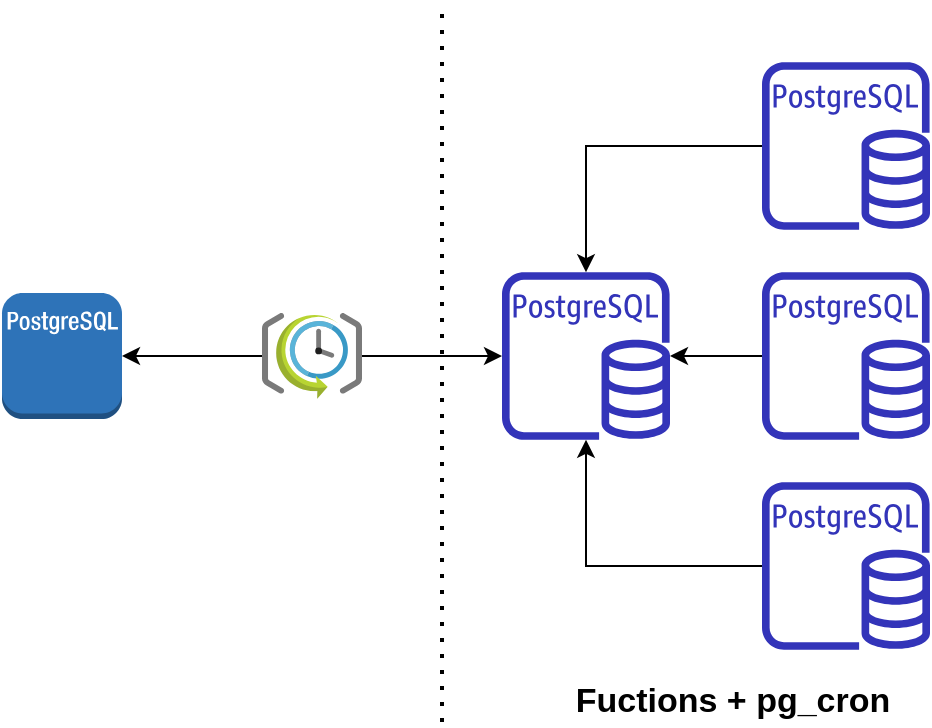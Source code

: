 <mxfile version="14.4.9" type="github">
  <diagram id="Pe28DnI3vjl9g1rljiI1" name="Page-1">
    <mxGraphModel dx="670" dy="391" grid="1" gridSize="10" guides="1" tooltips="1" connect="1" arrows="1" fold="1" page="1" pageScale="1" pageWidth="850" pageHeight="1100" math="0" shadow="0">
      <root>
        <mxCell id="0" />
        <mxCell id="1" parent="0" />
        <mxCell id="R1xA2vM4cjZbvVM44vxN-3" style="edgeStyle=orthogonalEdgeStyle;rounded=0;orthogonalLoop=1;jettySize=auto;html=1;" parent="1" source="GxSYJKZSYVQrgIxvNFur-1" target="R1xA2vM4cjZbvVM44vxN-1" edge="1">
          <mxGeometry relative="1" as="geometry" />
        </mxCell>
        <mxCell id="GxSYJKZSYVQrgIxvNFur-1" value="" style="outlineConnect=0;fontColor=#232F3E;gradientColor=none;fillColor=#3334B9;strokeColor=none;dashed=0;verticalLabelPosition=bottom;verticalAlign=top;align=center;html=1;fontSize=12;fontStyle=0;aspect=fixed;pointerEvents=1;shape=mxgraph.aws4.rds_postgresql_instance;" parent="1" vertex="1">
          <mxGeometry x="520" y="150" width="84" height="84" as="geometry" />
        </mxCell>
        <mxCell id="R1xA2vM4cjZbvVM44vxN-2" style="edgeStyle=orthogonalEdgeStyle;rounded=0;orthogonalLoop=1;jettySize=auto;html=1;" parent="1" source="GxSYJKZSYVQrgIxvNFur-5" target="R1xA2vM4cjZbvVM44vxN-1" edge="1">
          <mxGeometry relative="1" as="geometry" />
        </mxCell>
        <mxCell id="GxSYJKZSYVQrgIxvNFur-5" value="" style="outlineConnect=0;fontColor=#232F3E;gradientColor=none;fillColor=#3334B9;strokeColor=none;dashed=0;verticalLabelPosition=bottom;verticalAlign=top;align=center;html=1;fontSize=12;fontStyle=0;aspect=fixed;pointerEvents=1;shape=mxgraph.aws4.rds_postgresql_instance;" parent="1" vertex="1">
          <mxGeometry x="520" y="255" width="84" height="84" as="geometry" />
        </mxCell>
        <mxCell id="R1xA2vM4cjZbvVM44vxN-4" style="edgeStyle=orthogonalEdgeStyle;rounded=0;orthogonalLoop=1;jettySize=auto;html=1;" parent="1" source="GxSYJKZSYVQrgIxvNFur-7" target="R1xA2vM4cjZbvVM44vxN-1" edge="1">
          <mxGeometry relative="1" as="geometry" />
        </mxCell>
        <mxCell id="GxSYJKZSYVQrgIxvNFur-7" value="" style="outlineConnect=0;fontColor=#232F3E;gradientColor=none;fillColor=#3334B9;strokeColor=none;dashed=0;verticalLabelPosition=bottom;verticalAlign=top;align=center;html=1;fontSize=12;fontStyle=0;aspect=fixed;pointerEvents=1;shape=mxgraph.aws4.rds_postgresql_instance;" parent="1" vertex="1">
          <mxGeometry x="520" y="360" width="84" height="84" as="geometry" />
        </mxCell>
        <mxCell id="GxSYJKZSYVQrgIxvNFur-10" value="" style="endArrow=none;dashed=1;html=1;dashPattern=1 3;strokeWidth=2;" parent="1" edge="1">
          <mxGeometry width="50" height="50" relative="1" as="geometry">
            <mxPoint x="360" y="480" as="sourcePoint" />
            <mxPoint x="360" y="120" as="targetPoint" />
          </mxGeometry>
        </mxCell>
        <mxCell id="GxSYJKZSYVQrgIxvNFur-11" value="" style="outlineConnect=0;dashed=0;verticalLabelPosition=bottom;verticalAlign=top;align=center;html=1;shape=mxgraph.aws3.postgre_sql_instance;fillColor=#2E73B8;gradientColor=none;" parent="1" vertex="1">
          <mxGeometry x="140" y="265.5" width="60" height="63" as="geometry" />
        </mxCell>
        <mxCell id="R1xA2vM4cjZbvVM44vxN-5" style="edgeStyle=orthogonalEdgeStyle;rounded=0;orthogonalLoop=1;jettySize=auto;html=1;" parent="1" source="GAakc3ZR-0woLmuLiqy9-1" target="R1xA2vM4cjZbvVM44vxN-1" edge="1">
          <mxGeometry relative="1" as="geometry" />
        </mxCell>
        <mxCell id="R1xA2vM4cjZbvVM44vxN-6" style="edgeStyle=orthogonalEdgeStyle;rounded=0;orthogonalLoop=1;jettySize=auto;html=1;entryX=1;entryY=0.5;entryDx=0;entryDy=0;entryPerimeter=0;" parent="1" source="GAakc3ZR-0woLmuLiqy9-1" target="GxSYJKZSYVQrgIxvNFur-11" edge="1">
          <mxGeometry relative="1" as="geometry" />
        </mxCell>
        <mxCell id="GAakc3ZR-0woLmuLiqy9-1" value="" style="aspect=fixed;html=1;points=[];align=center;image;fontSize=12;image=img/lib/mscae/SchedulerJobCollection.svg;" parent="1" vertex="1">
          <mxGeometry x="270" y="275.5" width="50" height="43" as="geometry" />
        </mxCell>
        <mxCell id="R1xA2vM4cjZbvVM44vxN-1" value="" style="outlineConnect=0;fontColor=#232F3E;gradientColor=none;fillColor=#3334B9;strokeColor=none;dashed=0;verticalLabelPosition=bottom;verticalAlign=top;align=center;html=1;fontSize=12;fontStyle=0;aspect=fixed;pointerEvents=1;shape=mxgraph.aws4.rds_postgresql_instance;" parent="1" vertex="1">
          <mxGeometry x="390" y="255" width="84" height="84" as="geometry" />
        </mxCell>
        <mxCell id="R1xA2vM4cjZbvVM44vxN-11" value="" style="shape=image;html=1;verticalAlign=top;verticalLabelPosition=bottom;labelBackgroundColor=#ffffff;imageAspect=0;aspect=fixed;image=https://cdn2.iconfinder.com/data/icons/social-flat-buttons-3/512/foursquare-128.png" parent="1" vertex="1">
          <mxGeometry x="530" y="190" width="38" height="38" as="geometry" />
        </mxCell>
        <mxCell id="R1xA2vM4cjZbvVM44vxN-12" value="" style="shape=image;html=1;verticalAlign=top;verticalLabelPosition=bottom;labelBackgroundColor=#ffffff;imageAspect=0;aspect=fixed;image=https://cdn2.iconfinder.com/data/icons/social-flat-buttons-3/512/foursquare-128.png" parent="1" vertex="1">
          <mxGeometry x="530" y="295" width="38" height="38" as="geometry" />
        </mxCell>
        <mxCell id="R1xA2vM4cjZbvVM44vxN-13" value="" style="shape=image;html=1;verticalAlign=top;verticalLabelPosition=bottom;labelBackgroundColor=#ffffff;imageAspect=0;aspect=fixed;image=https://cdn2.iconfinder.com/data/icons/social-flat-buttons-3/512/foursquare-128.png" parent="1" vertex="1">
          <mxGeometry x="530" y="400" width="38" height="38" as="geometry" />
        </mxCell>
        <mxCell id="R1xA2vM4cjZbvVM44vxN-14" value="&lt;font style=&quot;font-size: 17px&quot;&gt;&lt;b&gt;Fuctions + pg_cron&lt;/b&gt;&lt;/font&gt;" style="text;html=1;align=center;verticalAlign=middle;resizable=0;points=[];autosize=1;" parent="1" vertex="1">
          <mxGeometry x="420" y="460" width="170" height="20" as="geometry" />
        </mxCell>
      </root>
    </mxGraphModel>
  </diagram>
</mxfile>
